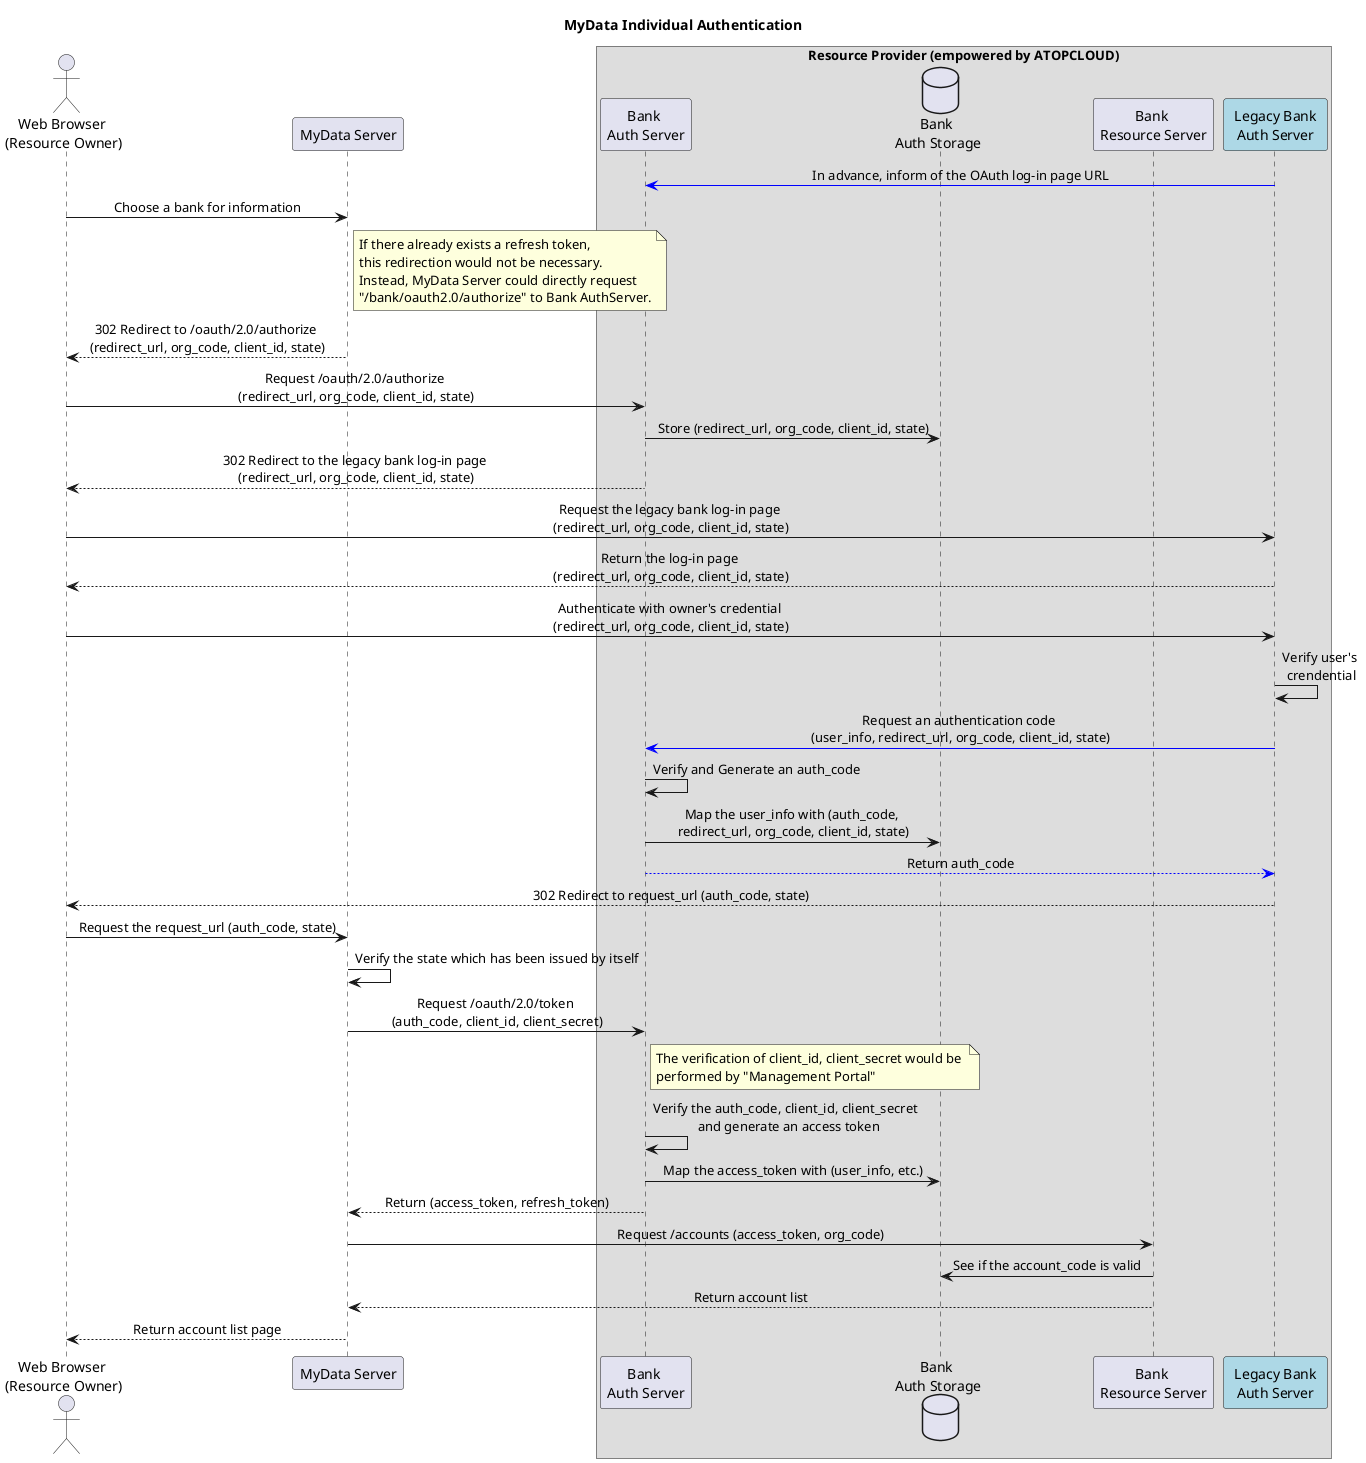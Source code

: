 @startuml private mydata oauth

title MyData Individual Authentication
skinparam sequenceMessageAlign center

actor "Web Browser \n(Resource Owner)" as User
participant "MyData Server" as Client

box "Resource Provider (empowered by ATOPCLOUD)"
participant "Bank \nAuth Server" as BankAuth
database "Bank \nAuth Storage" as Storage
participant "Bank \nResource Server" as Resource
participant " Legacy Bank \nAuth Server" as LegacyBankAuth #LightBlue
end box

LegacyBankAuth -[#Blue]> BankAuth : In advance, inform of the OAuth log-in page URL
User -> Client : Choose a bank for information
note right of Client : If there already exists a refresh token, \nthis redirection would not be necessary. \nInstead, MyData Server could directly request \n"/bank/oauth2.0/authorize" to Bank AuthServer.
Client --> User : 302 Redirect to /oauth/2.0/authorize \n(redirect_url, org_code, client_id, state)
User -> BankAuth : Request /oauth/2.0/authorize \n(redirect_url, org_code, client_id, state)
BankAuth -> Storage : Store (redirect_url, org_code, client_id, state)
BankAuth --> User: 302 Redirect to the legacy bank log-in page \n(redirect_url, org_code, client_id, state)
User -> LegacyBankAuth : Request the legacy bank log-in page \n(redirect_url, org_code, client_id, state)
LegacyBankAuth --> User : Return the log-in page \n(redirect_url, org_code, client_id, state)
User -> LegacyBankAuth : Authenticate with owner's credential \n(redirect_url, org_code, client_id, state)
LegacyBankAuth -> LegacyBankAuth : Verify user's \ncrendential
LegacyBankAuth -[#Blue]> BankAuth : Request an authentication code \n(user_info, redirect_url, org_code, client_id, state)
BankAuth -> BankAuth : Verify and Generate an auth_code
BankAuth -> Storage : Map the user_info with (auth_code, \nredirect_url, org_code, client_id, state)
BankAuth --[#Blue]> LegacyBankAuth : Return auth_code
LegacyBankAuth --> User : 302 Redirect to request_url (auth_code, state)
User -> Client : Request the request_url (auth_code, state)
Client -> Client : Verify the state which has been issued by itself
Client -> BankAuth : Request /oauth/2.0/token \n(auth_code, client_id, client_secret)
note right of BankAuth : The verification of client_id, client_secret would be \nperformed by "Management Portal"
BankAuth -> BankAuth : Verify the auth_code, client_id, client_secret \n and generate an access token
BankAuth -> Storage : Map the access_token with (user_info, etc.) 
BankAuth --> Client : Return (access_token, refresh_token)
Client -> Resource : Request /accounts (access_token, org_code)
Resource -> Storage : See if the account_code is valid
Resource --> Client : Return account list
Client --> User : Return account list page
@enduml